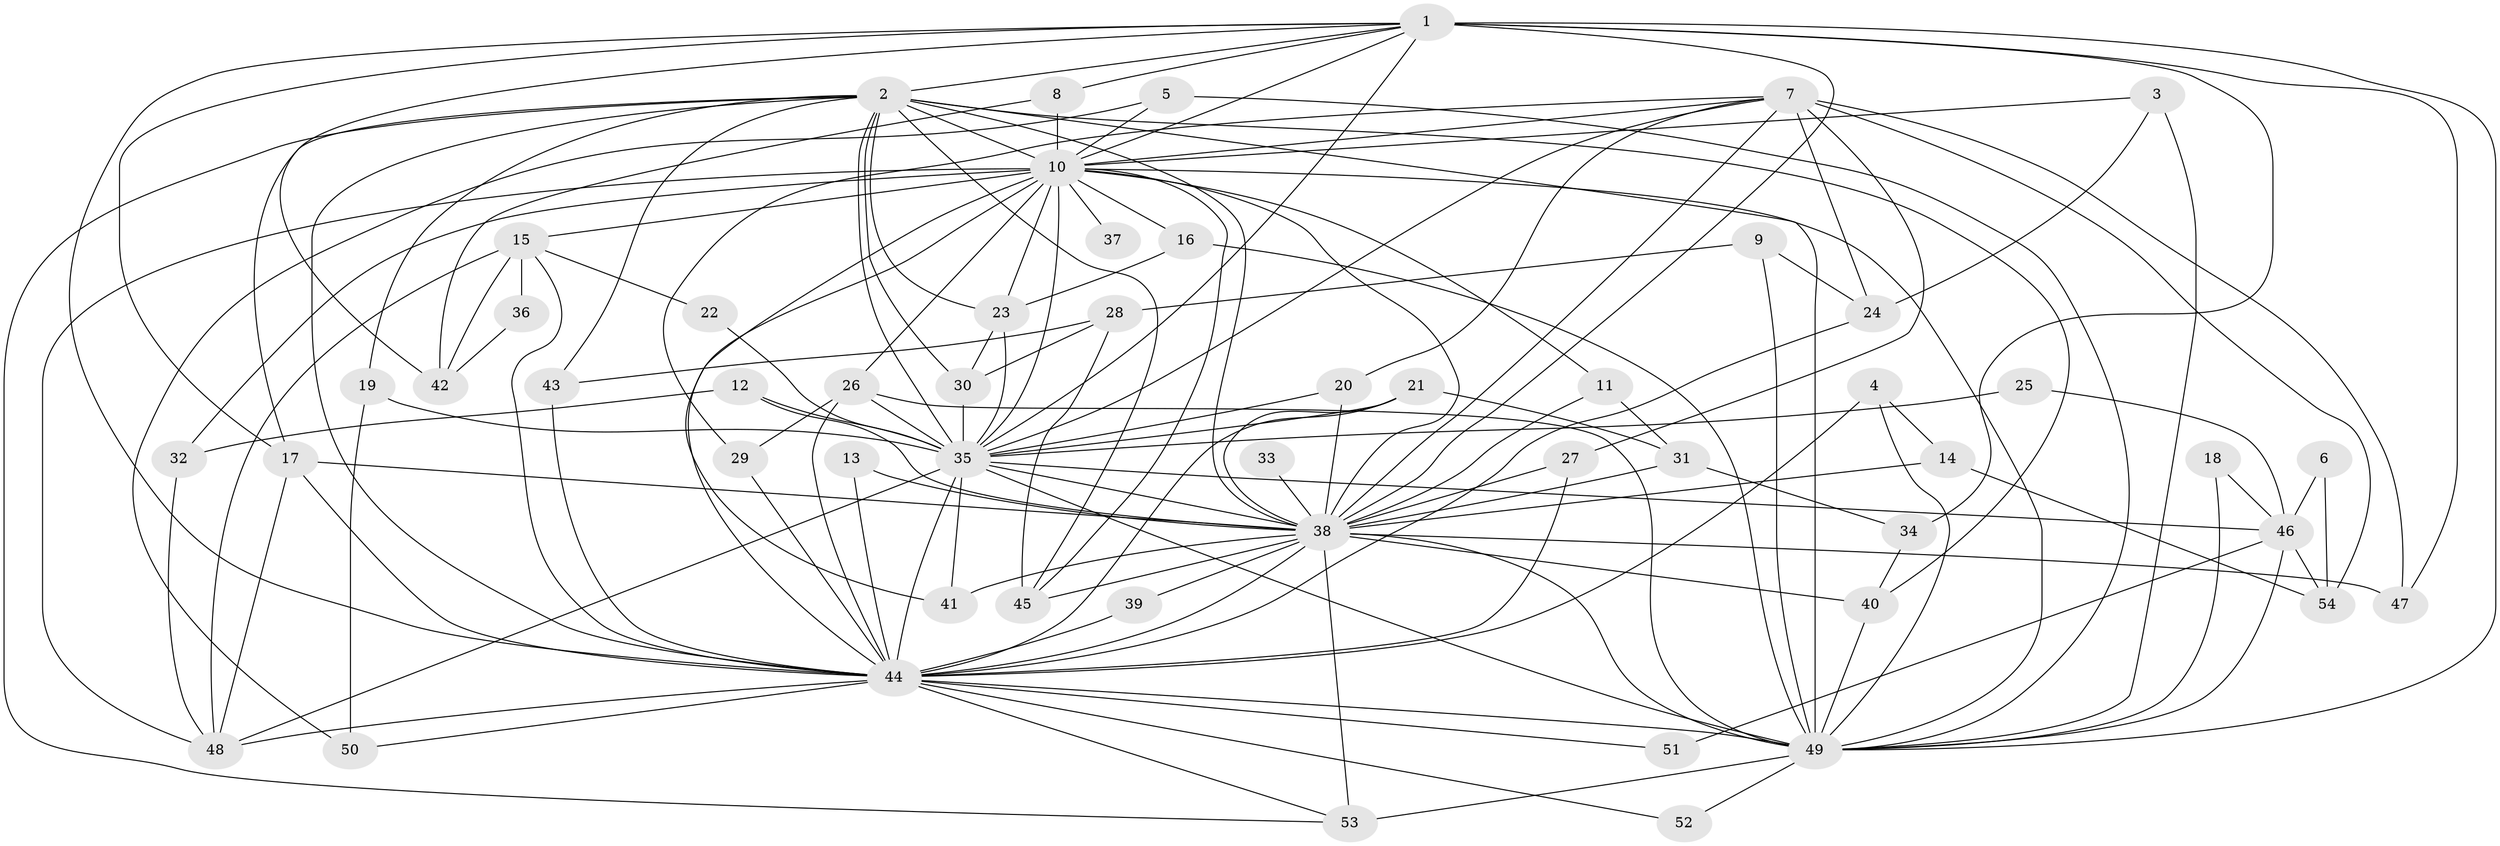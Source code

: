 // original degree distribution, {19: 0.009259259259259259, 24: 0.009259259259259259, 17: 0.009259259259259259, 14: 0.009259259259259259, 16: 0.009259259259259259, 18: 0.009259259259259259, 30: 0.009259259259259259, 10: 0.018518518518518517, 27: 0.009259259259259259, 29: 0.009259259259259259, 2: 0.5092592592592593, 3: 0.2037037037037037, 4: 0.1111111111111111, 5: 0.05555555555555555, 8: 0.009259259259259259, 6: 0.009259259259259259}
// Generated by graph-tools (version 1.1) at 2025/01/03/09/25 03:01:27]
// undirected, 54 vertices, 143 edges
graph export_dot {
graph [start="1"]
  node [color=gray90,style=filled];
  1;
  2;
  3;
  4;
  5;
  6;
  7;
  8;
  9;
  10;
  11;
  12;
  13;
  14;
  15;
  16;
  17;
  18;
  19;
  20;
  21;
  22;
  23;
  24;
  25;
  26;
  27;
  28;
  29;
  30;
  31;
  32;
  33;
  34;
  35;
  36;
  37;
  38;
  39;
  40;
  41;
  42;
  43;
  44;
  45;
  46;
  47;
  48;
  49;
  50;
  51;
  52;
  53;
  54;
  1 -- 2 [weight=2.0];
  1 -- 8 [weight=1.0];
  1 -- 10 [weight=1.0];
  1 -- 17 [weight=1.0];
  1 -- 34 [weight=1.0];
  1 -- 35 [weight=2.0];
  1 -- 38 [weight=1.0];
  1 -- 42 [weight=1.0];
  1 -- 44 [weight=1.0];
  1 -- 47 [weight=1.0];
  1 -- 49 [weight=2.0];
  2 -- 10 [weight=2.0];
  2 -- 17 [weight=1.0];
  2 -- 19 [weight=1.0];
  2 -- 23 [weight=1.0];
  2 -- 30 [weight=1.0];
  2 -- 35 [weight=4.0];
  2 -- 38 [weight=2.0];
  2 -- 40 [weight=1.0];
  2 -- 43 [weight=1.0];
  2 -- 44 [weight=2.0];
  2 -- 45 [weight=1.0];
  2 -- 49 [weight=4.0];
  2 -- 53 [weight=1.0];
  3 -- 10 [weight=1.0];
  3 -- 24 [weight=1.0];
  3 -- 49 [weight=1.0];
  4 -- 14 [weight=1.0];
  4 -- 44 [weight=1.0];
  4 -- 49 [weight=1.0];
  5 -- 10 [weight=1.0];
  5 -- 49 [weight=2.0];
  5 -- 50 [weight=1.0];
  6 -- 46 [weight=1.0];
  6 -- 54 [weight=1.0];
  7 -- 10 [weight=1.0];
  7 -- 20 [weight=1.0];
  7 -- 24 [weight=1.0];
  7 -- 27 [weight=1.0];
  7 -- 29 [weight=1.0];
  7 -- 35 [weight=1.0];
  7 -- 38 [weight=1.0];
  7 -- 47 [weight=1.0];
  7 -- 54 [weight=2.0];
  8 -- 10 [weight=1.0];
  8 -- 42 [weight=1.0];
  9 -- 24 [weight=1.0];
  9 -- 28 [weight=1.0];
  9 -- 49 [weight=1.0];
  10 -- 11 [weight=1.0];
  10 -- 15 [weight=1.0];
  10 -- 16 [weight=1.0];
  10 -- 23 [weight=1.0];
  10 -- 26 [weight=1.0];
  10 -- 32 [weight=1.0];
  10 -- 35 [weight=4.0];
  10 -- 37 [weight=1.0];
  10 -- 38 [weight=1.0];
  10 -- 41 [weight=1.0];
  10 -- 44 [weight=1.0];
  10 -- 45 [weight=1.0];
  10 -- 48 [weight=1.0];
  10 -- 49 [weight=2.0];
  11 -- 31 [weight=1.0];
  11 -- 38 [weight=1.0];
  12 -- 32 [weight=1.0];
  12 -- 35 [weight=1.0];
  12 -- 38 [weight=1.0];
  13 -- 38 [weight=1.0];
  13 -- 44 [weight=1.0];
  14 -- 38 [weight=1.0];
  14 -- 54 [weight=1.0];
  15 -- 22 [weight=1.0];
  15 -- 36 [weight=2.0];
  15 -- 42 [weight=1.0];
  15 -- 44 [weight=1.0];
  15 -- 48 [weight=1.0];
  16 -- 23 [weight=1.0];
  16 -- 49 [weight=1.0];
  17 -- 38 [weight=1.0];
  17 -- 44 [weight=1.0];
  17 -- 48 [weight=1.0];
  18 -- 46 [weight=1.0];
  18 -- 49 [weight=1.0];
  19 -- 35 [weight=2.0];
  19 -- 50 [weight=1.0];
  20 -- 35 [weight=1.0];
  20 -- 38 [weight=1.0];
  21 -- 31 [weight=1.0];
  21 -- 35 [weight=1.0];
  21 -- 38 [weight=1.0];
  21 -- 44 [weight=1.0];
  22 -- 35 [weight=1.0];
  23 -- 30 [weight=1.0];
  23 -- 35 [weight=1.0];
  24 -- 44 [weight=1.0];
  25 -- 35 [weight=1.0];
  25 -- 46 [weight=1.0];
  26 -- 29 [weight=1.0];
  26 -- 35 [weight=1.0];
  26 -- 44 [weight=1.0];
  26 -- 49 [weight=1.0];
  27 -- 38 [weight=1.0];
  27 -- 44 [weight=1.0];
  28 -- 30 [weight=1.0];
  28 -- 43 [weight=1.0];
  28 -- 45 [weight=1.0];
  29 -- 44 [weight=1.0];
  30 -- 35 [weight=1.0];
  31 -- 34 [weight=1.0];
  31 -- 38 [weight=1.0];
  32 -- 48 [weight=1.0];
  33 -- 38 [weight=1.0];
  34 -- 40 [weight=1.0];
  35 -- 38 [weight=3.0];
  35 -- 41 [weight=2.0];
  35 -- 44 [weight=5.0];
  35 -- 46 [weight=1.0];
  35 -- 48 [weight=1.0];
  35 -- 49 [weight=4.0];
  36 -- 42 [weight=1.0];
  38 -- 39 [weight=1.0];
  38 -- 40 [weight=1.0];
  38 -- 41 [weight=1.0];
  38 -- 44 [weight=1.0];
  38 -- 45 [weight=1.0];
  38 -- 47 [weight=3.0];
  38 -- 49 [weight=2.0];
  38 -- 53 [weight=1.0];
  39 -- 44 [weight=1.0];
  40 -- 49 [weight=2.0];
  43 -- 44 [weight=1.0];
  44 -- 48 [weight=1.0];
  44 -- 49 [weight=2.0];
  44 -- 50 [weight=1.0];
  44 -- 51 [weight=1.0];
  44 -- 52 [weight=1.0];
  44 -- 53 [weight=1.0];
  46 -- 49 [weight=2.0];
  46 -- 51 [weight=1.0];
  46 -- 54 [weight=1.0];
  49 -- 52 [weight=1.0];
  49 -- 53 [weight=1.0];
}
